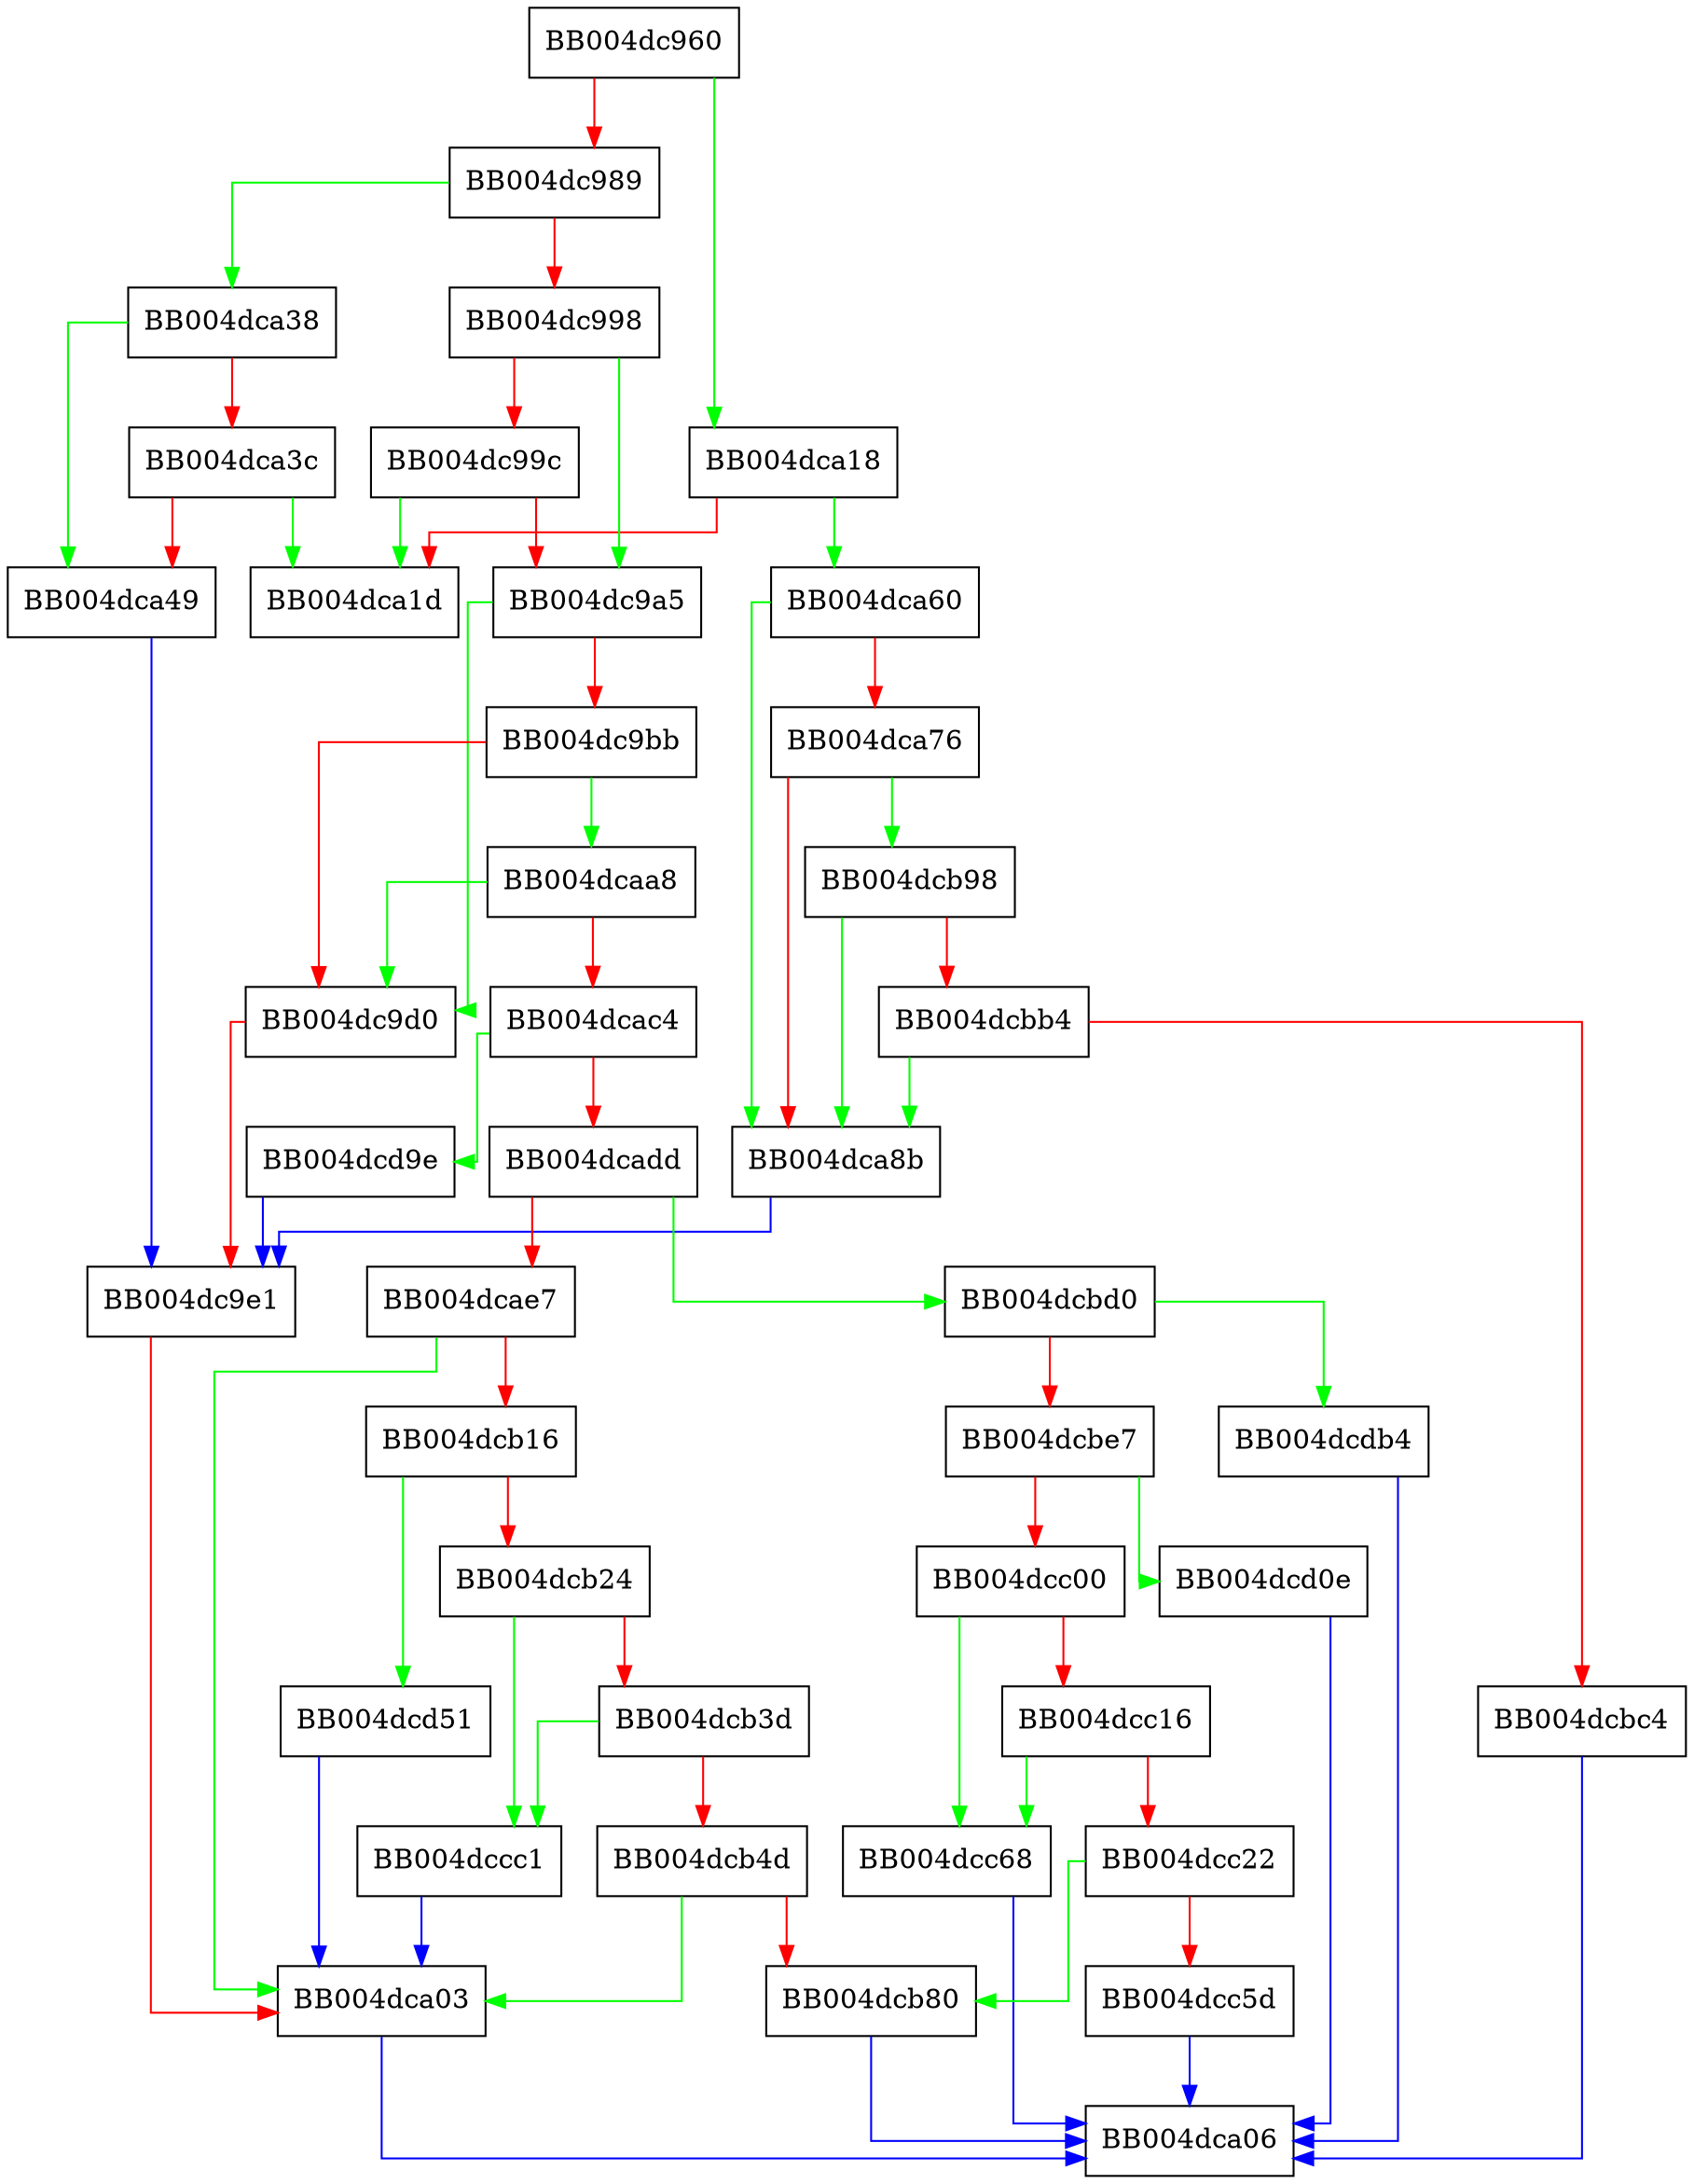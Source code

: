 digraph tls_construct_stoc_key_share {
  node [shape="box"];
  graph [splines=ortho];
  BB004dc960 -> BB004dca18 [color="green"];
  BB004dc960 -> BB004dc989 [color="red"];
  BB004dc989 -> BB004dca38 [color="green"];
  BB004dc989 -> BB004dc998 [color="red"];
  BB004dc998 -> BB004dc9a5 [color="green"];
  BB004dc998 -> BB004dc99c [color="red"];
  BB004dc99c -> BB004dca1d [color="green"];
  BB004dc99c -> BB004dc9a5 [color="red"];
  BB004dc9a5 -> BB004dc9d0 [color="green"];
  BB004dc9a5 -> BB004dc9bb [color="red"];
  BB004dc9bb -> BB004dcaa8 [color="green"];
  BB004dc9bb -> BB004dc9d0 [color="red"];
  BB004dc9d0 -> BB004dc9e1 [color="red"];
  BB004dc9e1 -> BB004dca03 [color="red"];
  BB004dca03 -> BB004dca06 [color="blue"];
  BB004dca18 -> BB004dca60 [color="green"];
  BB004dca18 -> BB004dca1d [color="red"];
  BB004dca38 -> BB004dca49 [color="green"];
  BB004dca38 -> BB004dca3c [color="red"];
  BB004dca3c -> BB004dca1d [color="green"];
  BB004dca3c -> BB004dca49 [color="red"];
  BB004dca49 -> BB004dc9e1 [color="blue"];
  BB004dca60 -> BB004dca8b [color="green"];
  BB004dca60 -> BB004dca76 [color="red"];
  BB004dca76 -> BB004dcb98 [color="green"];
  BB004dca76 -> BB004dca8b [color="red"];
  BB004dca8b -> BB004dc9e1 [color="blue"];
  BB004dcaa8 -> BB004dc9d0 [color="green"];
  BB004dcaa8 -> BB004dcac4 [color="red"];
  BB004dcac4 -> BB004dcd9e [color="green"];
  BB004dcac4 -> BB004dcadd [color="red"];
  BB004dcadd -> BB004dcbd0 [color="green"];
  BB004dcadd -> BB004dcae7 [color="red"];
  BB004dcae7 -> BB004dca03 [color="green"];
  BB004dcae7 -> BB004dcb16 [color="red"];
  BB004dcb16 -> BB004dcd51 [color="green"];
  BB004dcb16 -> BB004dcb24 [color="red"];
  BB004dcb24 -> BB004dccc1 [color="green"];
  BB004dcb24 -> BB004dcb3d [color="red"];
  BB004dcb3d -> BB004dccc1 [color="green"];
  BB004dcb3d -> BB004dcb4d [color="red"];
  BB004dcb4d -> BB004dca03 [color="green"];
  BB004dcb4d -> BB004dcb80 [color="red"];
  BB004dcb80 -> BB004dca06 [color="blue"];
  BB004dcb98 -> BB004dca8b [color="green"];
  BB004dcb98 -> BB004dcbb4 [color="red"];
  BB004dcbb4 -> BB004dca8b [color="green"];
  BB004dcbb4 -> BB004dcbc4 [color="red"];
  BB004dcbc4 -> BB004dca06 [color="blue"];
  BB004dcbd0 -> BB004dcdb4 [color="green"];
  BB004dcbd0 -> BB004dcbe7 [color="red"];
  BB004dcbe7 -> BB004dcd0e [color="green"];
  BB004dcbe7 -> BB004dcc00 [color="red"];
  BB004dcc00 -> BB004dcc68 [color="green"];
  BB004dcc00 -> BB004dcc16 [color="red"];
  BB004dcc16 -> BB004dcc68 [color="green"];
  BB004dcc16 -> BB004dcc22 [color="red"];
  BB004dcc22 -> BB004dcb80 [color="green"];
  BB004dcc22 -> BB004dcc5d [color="red"];
  BB004dcc5d -> BB004dca06 [color="blue"];
  BB004dcc68 -> BB004dca06 [color="blue"];
  BB004dccc1 -> BB004dca03 [color="blue"];
  BB004dcd0e -> BB004dca06 [color="blue"];
  BB004dcd51 -> BB004dca03 [color="blue"];
  BB004dcd9e -> BB004dc9e1 [color="blue"];
  BB004dcdb4 -> BB004dca06 [color="blue"];
}